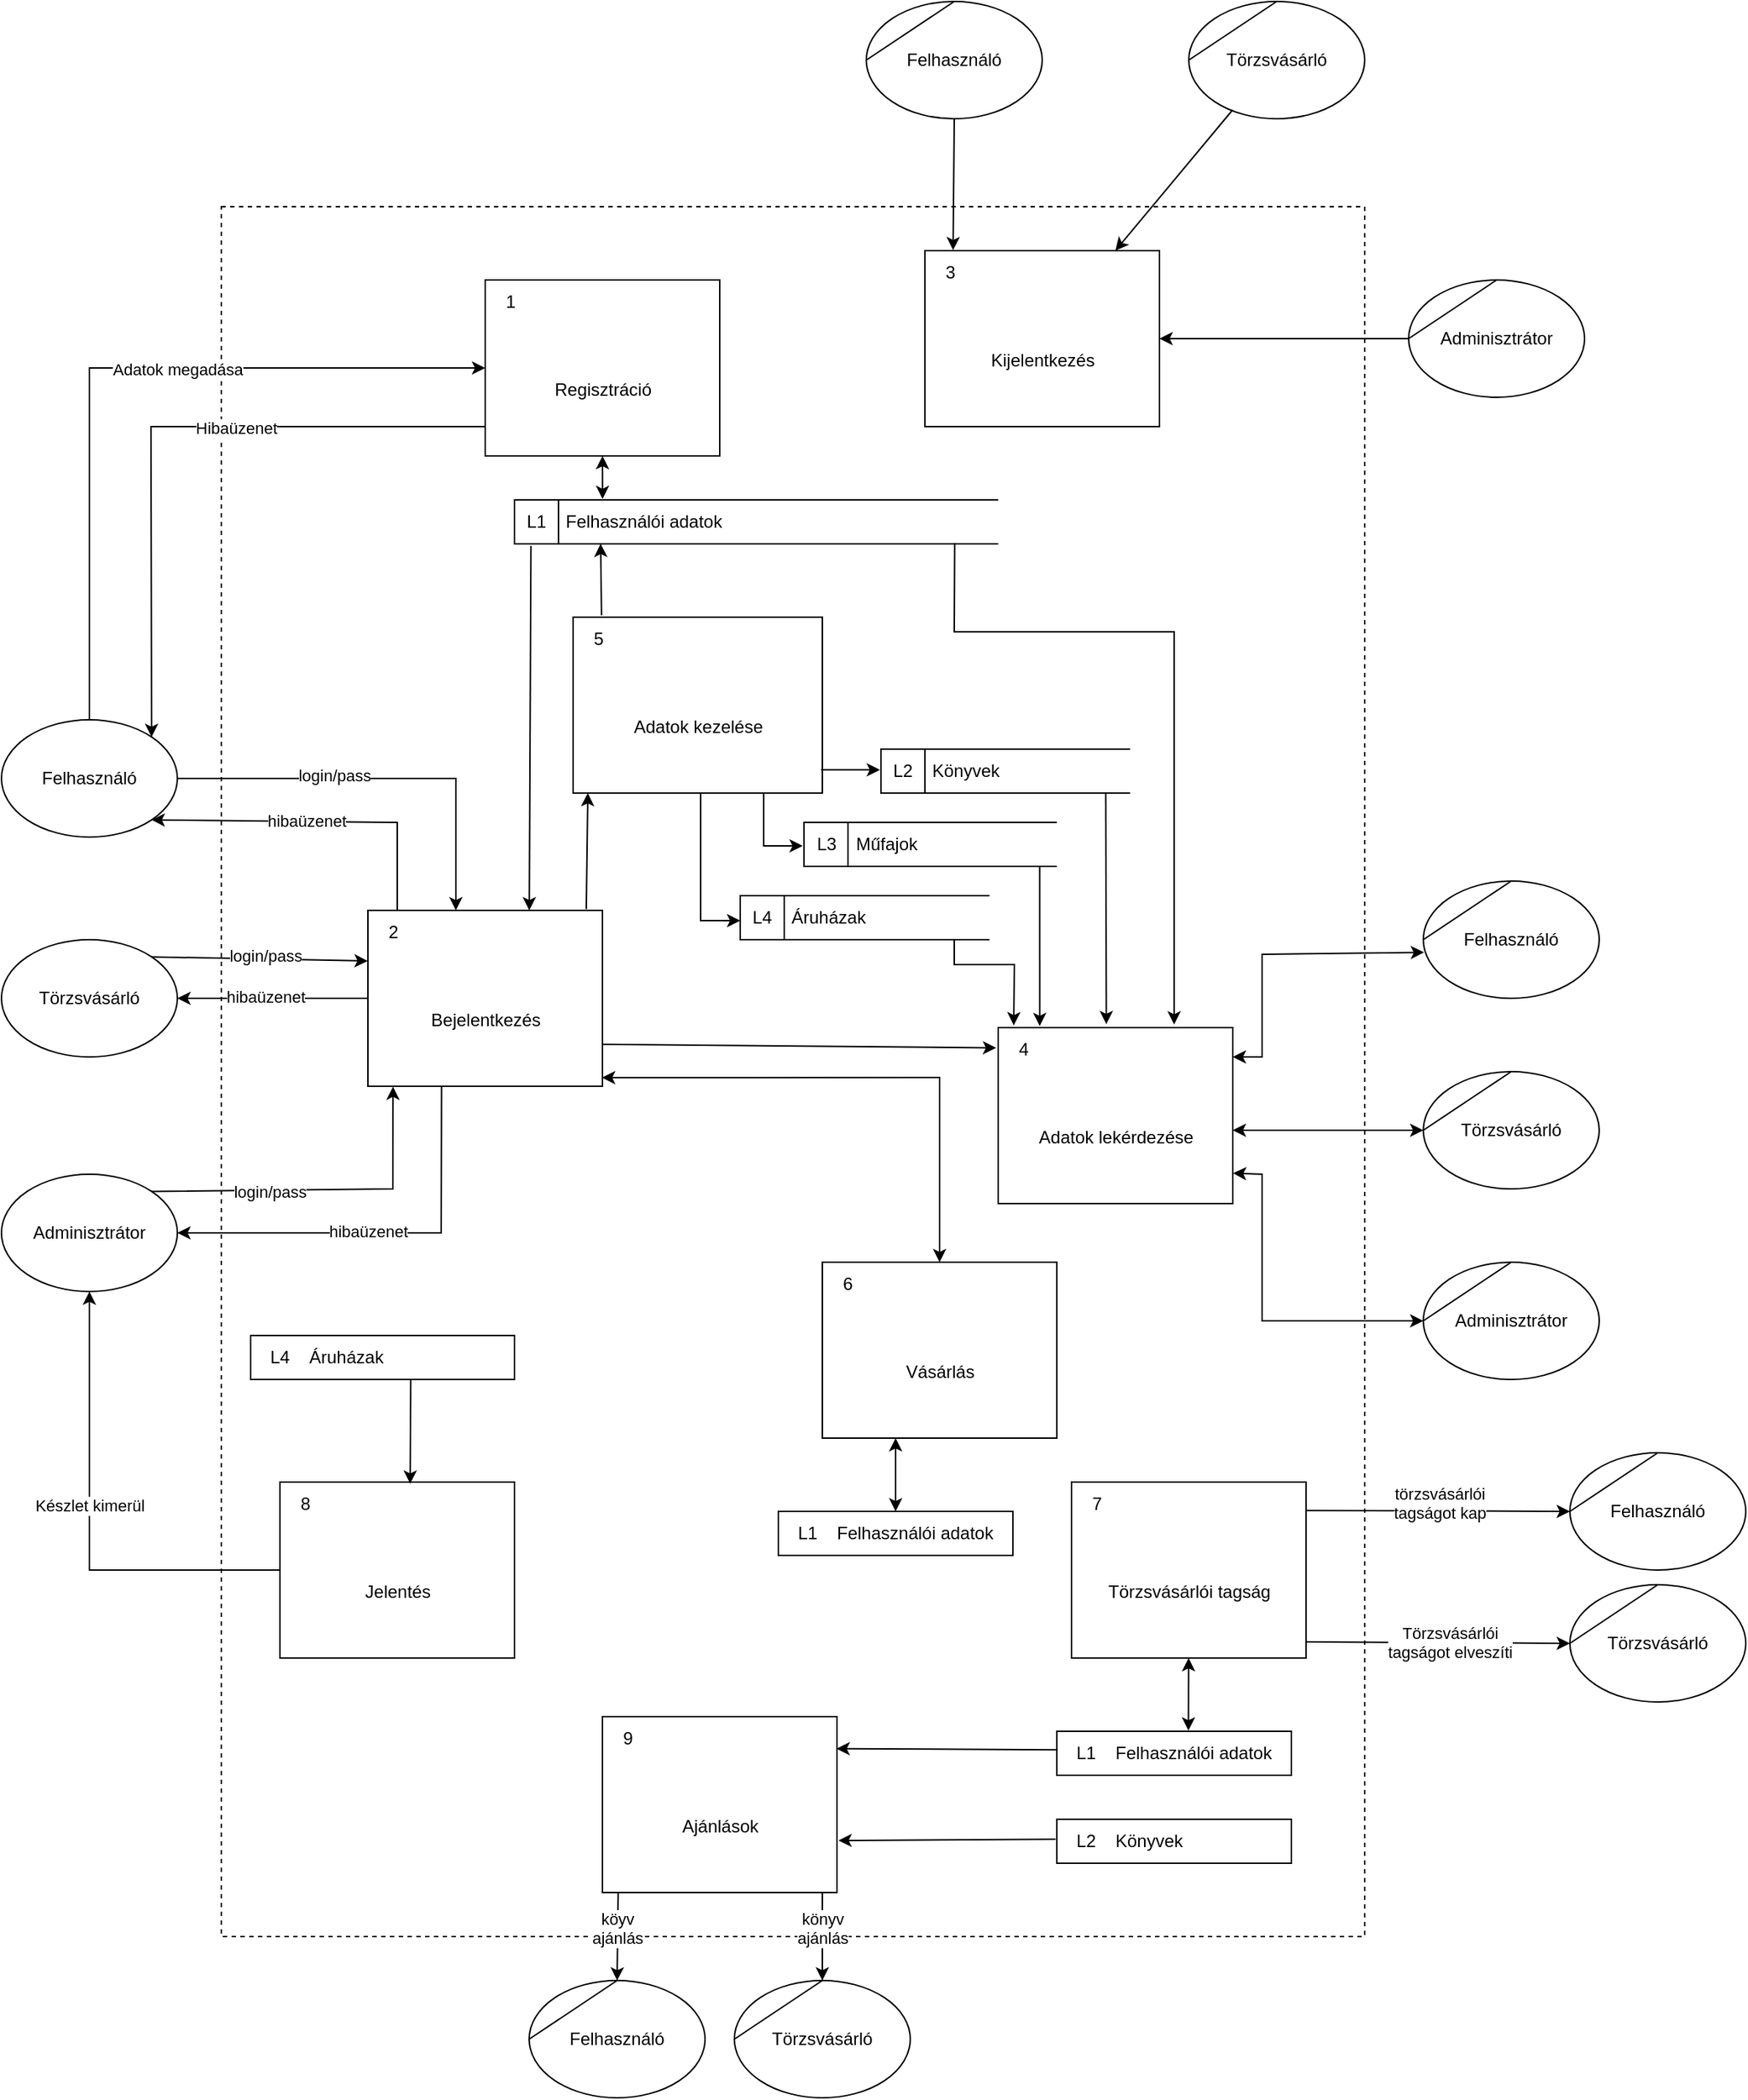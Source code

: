 <mxfile version="20.8.20"><diagram name="Page-1" id="qzres48-_Z7wVuy-O6s9"><mxGraphModel dx="3352" dy="3811" grid="1" gridSize="10" guides="1" tooltips="1" connect="1" arrows="1" fold="1" page="1" pageScale="1" pageWidth="827" pageHeight="1169" math="0" shadow="0"><root><mxCell id="0"/><mxCell id="1" parent="0"/><mxCell id="jwvTuSAXFb7YOxCQENRj-144" value="" style="rounded=0;whiteSpace=wrap;html=1;dashed=1;fillColor=none;container=1;collapsible=0;recursiveResize=0;" vertex="1" parent="1"><mxGeometry x="60" y="-1310" width="780" height="1180" as="geometry"/></mxCell><mxCell id="jwvTuSAXFb7YOxCQENRj-34" value="Vásárlás" style="html=1;dashed=0;whitespace=wrap;shape=mxgraph.dfd.process;align=center;container=1;collapsible=0;spacingTop=30;" vertex="1" parent="jwvTuSAXFb7YOxCQENRj-144"><mxGeometry x="410" y="720" width="160" height="120" as="geometry"/></mxCell><mxCell id="jwvTuSAXFb7YOxCQENRj-35" value="6" style="text;html=1;strokeColor=none;fillColor=none;align=center;verticalAlign=middle;whiteSpace=wrap;rounded=0;movable=0;resizable=0;rotatable=0;cloneable=0;deletable=0;connectable=0;allowArrows=0;pointerEvents=1;" vertex="1" parent="jwvTuSAXFb7YOxCQENRj-34"><mxGeometry width="35" height="30" as="geometry"/></mxCell><mxCell id="jwvTuSAXFb7YOxCQENRj-36" value="" style="text;html=1;strokeColor=none;fillColor=none;align=left;verticalAlign=middle;whiteSpace=wrap;rounded=0;movable=0;resizable=0;connectable=0;allowArrows=0;rotatable=0;cloneable=0;deletable=0;spacingLeft=6;autosize=1;resizeWidth=0;" vertex="1" parent="jwvTuSAXFb7YOxCQENRj-34"><mxGeometry x="35" y="-5" width="50" height="40" as="geometry"/></mxCell><mxCell id="jwvTuSAXFb7YOxCQENRj-86" value="Felhasználói adatok" style="html=1;dashed=0;whitespace=wrap;shape=mxgraph.dfd.dataStoreID;align=left;spacingLeft=33;container=1;collapsible=0;autosize=0;" vertex="1" parent="jwvTuSAXFb7YOxCQENRj-144"><mxGeometry x="200" y="200" width="330" height="30" as="geometry"/></mxCell><mxCell id="jwvTuSAXFb7YOxCQENRj-87" value="L1" style="text;html=1;strokeColor=none;fillColor=none;align=center;verticalAlign=middle;whiteSpace=wrap;rounded=0;movable=0;resizable=0;rotatable=0;cloneable=0;deletable=0;allowArrows=0;connectable=0;" vertex="1" parent="jwvTuSAXFb7YOxCQENRj-86"><mxGeometry width="30" height="30" as="geometry"/></mxCell><mxCell id="jwvTuSAXFb7YOxCQENRj-153" value="Műfajok" style="html=1;dashed=0;whitespace=wrap;shape=mxgraph.dfd.dataStoreID;align=left;spacingLeft=33;container=1;collapsible=0;autosize=0;" vertex="1" parent="jwvTuSAXFb7YOxCQENRj-144"><mxGeometry x="397.5" y="420" width="172.5" height="30" as="geometry"/></mxCell><mxCell id="jwvTuSAXFb7YOxCQENRj-154" value="L3" style="text;html=1;strokeColor=none;fillColor=none;align=center;verticalAlign=middle;whiteSpace=wrap;rounded=0;movable=0;resizable=0;rotatable=0;cloneable=0;deletable=0;allowArrows=0;connectable=0;" vertex="1" parent="jwvTuSAXFb7YOxCQENRj-153"><mxGeometry width="30" height="30" as="geometry"/></mxCell><mxCell id="jwvTuSAXFb7YOxCQENRj-155" value="Könyvek" style="html=1;dashed=0;whitespace=wrap;shape=mxgraph.dfd.dataStoreID;align=left;spacingLeft=33;container=1;collapsible=0;autosize=0;" vertex="1" parent="jwvTuSAXFb7YOxCQENRj-144"><mxGeometry x="450" y="370" width="170" height="30" as="geometry"/></mxCell><mxCell id="jwvTuSAXFb7YOxCQENRj-156" value="L2" style="text;html=1;strokeColor=none;fillColor=none;align=center;verticalAlign=middle;whiteSpace=wrap;rounded=0;movable=0;resizable=0;rotatable=0;cloneable=0;deletable=0;allowArrows=0;connectable=0;" vertex="1" parent="jwvTuSAXFb7YOxCQENRj-155"><mxGeometry width="30" height="30" as="geometry"/></mxCell><mxCell id="jwvTuSAXFb7YOxCQENRj-157" value="Áruházak" style="html=1;dashed=0;whitespace=wrap;shape=mxgraph.dfd.dataStoreID;align=left;spacingLeft=33;container=1;collapsible=0;autosize=0;" vertex="1" parent="jwvTuSAXFb7YOxCQENRj-144"><mxGeometry x="354" y="470" width="170" height="30" as="geometry"/></mxCell><mxCell id="jwvTuSAXFb7YOxCQENRj-158" value="L4" style="text;html=1;strokeColor=none;fillColor=none;align=center;verticalAlign=middle;whiteSpace=wrap;rounded=0;movable=0;resizable=0;rotatable=0;cloneable=0;deletable=0;allowArrows=0;connectable=0;" vertex="1" parent="jwvTuSAXFb7YOxCQENRj-157"><mxGeometry width="30" height="30" as="geometry"/></mxCell><mxCell id="jwvTuSAXFb7YOxCQENRj-95" value="Adatok lekérdezése" style="html=1;dashed=0;whitespace=wrap;shape=mxgraph.dfd.process;align=center;container=1;collapsible=0;spacingTop=30;" vertex="1" parent="jwvTuSAXFb7YOxCQENRj-144"><mxGeometry x="530" y="560" width="160" height="120" as="geometry"/></mxCell><mxCell id="jwvTuSAXFb7YOxCQENRj-96" value="4" style="text;html=1;strokeColor=none;fillColor=none;align=center;verticalAlign=middle;whiteSpace=wrap;rounded=0;movable=0;resizable=0;rotatable=0;cloneable=0;deletable=0;connectable=0;allowArrows=0;pointerEvents=1;" vertex="1" parent="jwvTuSAXFb7YOxCQENRj-95"><mxGeometry width="35" height="30" as="geometry"/></mxCell><mxCell id="jwvTuSAXFb7YOxCQENRj-97" value="" style="text;html=1;strokeColor=none;fillColor=none;align=left;verticalAlign=middle;whiteSpace=wrap;rounded=0;movable=0;resizable=0;connectable=0;allowArrows=0;rotatable=0;cloneable=0;deletable=0;spacingLeft=6;autosize=1;resizeWidth=0;" vertex="1" parent="jwvTuSAXFb7YOxCQENRj-95"><mxGeometry x="35" y="-5" width="50" height="40" as="geometry"/></mxCell><mxCell id="jwvTuSAXFb7YOxCQENRj-130" value="" style="endArrow=classic;html=1;rounded=0;verticalAlign=bottom;entryX=0.75;entryY=-0.018;entryDx=0;entryDy=0;entryPerimeter=0;startArrow=none;startFill=0;endFill=1;exitX=0.91;exitY=0.979;exitDx=0;exitDy=0;exitPerimeter=0;" edge="1" parent="jwvTuSAXFb7YOxCQENRj-144" source="jwvTuSAXFb7YOxCQENRj-86" target="jwvTuSAXFb7YOxCQENRj-95"><mxGeometry width="50" height="50" relative="1" as="geometry"><mxPoint x="350" y="410" as="sourcePoint"/><mxPoint x="470" y="410" as="targetPoint"/><Array as="points"><mxPoint x="500" y="290"/><mxPoint x="650" y="290"/></Array></mxGeometry></mxCell><mxCell id="jwvTuSAXFb7YOxCQENRj-92" value="Adatok kezelése" style="html=1;dashed=0;whitespace=wrap;shape=mxgraph.dfd.process;align=center;container=1;collapsible=0;spacingTop=30;" vertex="1" parent="jwvTuSAXFb7YOxCQENRj-144"><mxGeometry x="240" y="280" width="170" height="120" as="geometry"/></mxCell><mxCell id="jwvTuSAXFb7YOxCQENRj-93" value="5" style="text;html=1;strokeColor=none;fillColor=none;align=center;verticalAlign=middle;whiteSpace=wrap;rounded=0;movable=0;resizable=0;rotatable=0;cloneable=0;deletable=0;connectable=0;allowArrows=0;pointerEvents=1;" vertex="1" parent="jwvTuSAXFb7YOxCQENRj-92"><mxGeometry width="35" height="30" as="geometry"/></mxCell><mxCell id="jwvTuSAXFb7YOxCQENRj-94" value="" style="text;html=1;strokeColor=none;fillColor=none;align=left;verticalAlign=middle;whiteSpace=wrap;rounded=0;movable=0;resizable=0;connectable=0;allowArrows=0;rotatable=0;cloneable=0;deletable=0;spacingLeft=6;autosize=1;resizeWidth=0;" vertex="1" parent="jwvTuSAXFb7YOxCQENRj-92"><mxGeometry x="35" y="-5" width="50" height="40" as="geometry"/></mxCell><mxCell id="jwvTuSAXFb7YOxCQENRj-161" value="" style="endArrow=classic;html=1;rounded=0;verticalAlign=bottom;entryX=0.178;entryY=0.997;entryDx=0;entryDy=0;entryPerimeter=0;exitX=0.114;exitY=-0.01;exitDx=0;exitDy=0;exitPerimeter=0;" edge="1" parent="jwvTuSAXFb7YOxCQENRj-144" source="jwvTuSAXFb7YOxCQENRj-92" target="jwvTuSAXFb7YOxCQENRj-86"><mxGeometry width="50" height="50" relative="1" as="geometry"><mxPoint x="240" y="290" as="sourcePoint"/><mxPoint x="360" y="290" as="targetPoint"/></mxGeometry></mxCell><mxCell id="jwvTuSAXFb7YOxCQENRj-162" value="Áruházak" style="html=1;dashed=0;whitespace=wrap;shape=mxgraph.dfd.dataStoreID2;align=left;spacingLeft=38;container=1;collapsible=0;" vertex="1" parent="jwvTuSAXFb7YOxCQENRj-144"><mxGeometry x="20" y="770" width="180" height="30" as="geometry"/></mxCell><mxCell id="jwvTuSAXFb7YOxCQENRj-163" value="L4" style="text;html=1;strokeColor=none;fillColor=none;align=center;verticalAlign=middle;whiteSpace=wrap;rounded=0;connectable=0;allowArrows=0;movable=0;resizable=0;rotatable=0;cloneable=0;deletable=0;" vertex="1" parent="jwvTuSAXFb7YOxCQENRj-162"><mxGeometry x="5" width="30" height="30" as="geometry"/></mxCell><mxCell id="jwvTuSAXFb7YOxCQENRj-167" value="" style="endArrow=classic;html=1;rounded=0;verticalAlign=bottom;exitX=0.839;exitY=1.007;exitDx=0;exitDy=0;exitPerimeter=0;entryX=0.066;entryY=-0.013;entryDx=0;entryDy=0;entryPerimeter=0;" edge="1" parent="jwvTuSAXFb7YOxCQENRj-144" target="jwvTuSAXFb7YOxCQENRj-95"><mxGeometry width="50" height="50" relative="1" as="geometry"><mxPoint x="500" y="500" as="sourcePoint"/><mxPoint x="570" y="517" as="targetPoint"/><Array as="points"><mxPoint x="500" y="517"/><mxPoint x="541" y="517"/></Array></mxGeometry></mxCell><mxCell id="jwvTuSAXFb7YOxCQENRj-168" value="" style="endArrow=classic;html=1;rounded=0;verticalAlign=bottom;exitX=0.932;exitY=0.996;exitDx=0;exitDy=0;exitPerimeter=0;entryX=0.177;entryY=-0.009;entryDx=0;entryDy=0;entryPerimeter=0;" edge="1" parent="jwvTuSAXFb7YOxCQENRj-144" source="jwvTuSAXFb7YOxCQENRj-153" target="jwvTuSAXFb7YOxCQENRj-95"><mxGeometry width="50" height="50" relative="1" as="geometry"><mxPoint x="400" y="490" as="sourcePoint"/><mxPoint x="520" y="490" as="targetPoint"/></mxGeometry></mxCell><mxCell id="jwvTuSAXFb7YOxCQENRj-169" value="" style="endArrow=classic;html=1;rounded=0;verticalAlign=bottom;exitX=0.902;exitY=0.991;exitDx=0;exitDy=0;exitPerimeter=0;entryX=0.461;entryY=-0.02;entryDx=0;entryDy=0;entryPerimeter=0;" edge="1" parent="jwvTuSAXFb7YOxCQENRj-144" source="jwvTuSAXFb7YOxCQENRj-155" target="jwvTuSAXFb7YOxCQENRj-95"><mxGeometry width="50" height="50" relative="1" as="geometry"><mxPoint x="400" y="490" as="sourcePoint"/><mxPoint x="520" y="490" as="targetPoint"/></mxGeometry></mxCell><mxCell id="jwvTuSAXFb7YOxCQENRj-170" value="" style="endArrow=none;html=1;rounded=0;verticalAlign=bottom;exitX=-0.004;exitY=0.472;exitDx=0;exitDy=0;exitPerimeter=0;entryX=0.995;entryY=0.868;entryDx=0;entryDy=0;entryPerimeter=0;startArrow=classic;startFill=1;endFill=0;" edge="1" parent="jwvTuSAXFb7YOxCQENRj-144" source="jwvTuSAXFb7YOxCQENRj-155" target="jwvTuSAXFb7YOxCQENRj-92"><mxGeometry width="50" height="50" relative="1" as="geometry"><mxPoint x="400" y="430" as="sourcePoint"/><mxPoint x="520" y="430" as="targetPoint"/></mxGeometry></mxCell><mxCell id="jwvTuSAXFb7YOxCQENRj-171" value="" style="endArrow=none;html=1;rounded=0;verticalAlign=bottom;exitX=-0.005;exitY=0.535;exitDx=0;exitDy=0;exitPerimeter=0;startArrow=classic;startFill=1;endFill=0;" edge="1" parent="jwvTuSAXFb7YOxCQENRj-144" source="jwvTuSAXFb7YOxCQENRj-153"><mxGeometry width="50" height="50" relative="1" as="geometry"><mxPoint x="400" y="430" as="sourcePoint"/><mxPoint x="370" y="400" as="targetPoint"/><Array as="points"><mxPoint x="370" y="436"/></Array></mxGeometry></mxCell><mxCell id="jwvTuSAXFb7YOxCQENRj-172" value="" style="endArrow=none;html=1;rounded=0;verticalAlign=bottom;exitX=-0.005;exitY=0.535;exitDx=0;exitDy=0;exitPerimeter=0;startArrow=classic;startFill=1;endFill=0;" edge="1" parent="jwvTuSAXFb7YOxCQENRj-144"><mxGeometry width="50" height="50" relative="1" as="geometry"><mxPoint x="354" y="487" as="sourcePoint"/><mxPoint x="327" y="400" as="targetPoint"/><Array as="points"><mxPoint x="327" y="487"/></Array></mxGeometry></mxCell><mxCell id="jwvTuSAXFb7YOxCQENRj-175" value="Ajánlások" style="html=1;dashed=0;whitespace=wrap;shape=mxgraph.dfd.process;align=center;container=1;collapsible=0;spacingTop=30;" vertex="1" parent="jwvTuSAXFb7YOxCQENRj-144"><mxGeometry x="260" y="1030" width="160" height="120" as="geometry"/></mxCell><mxCell id="jwvTuSAXFb7YOxCQENRj-176" value="9" style="text;html=1;strokeColor=none;fillColor=none;align=center;verticalAlign=middle;whiteSpace=wrap;rounded=0;movable=0;resizable=0;rotatable=0;cloneable=0;deletable=0;connectable=0;allowArrows=0;pointerEvents=1;" vertex="1" parent="jwvTuSAXFb7YOxCQENRj-175"><mxGeometry width="35" height="30" as="geometry"/></mxCell><mxCell id="jwvTuSAXFb7YOxCQENRj-177" value="" style="text;html=1;strokeColor=none;fillColor=none;align=left;verticalAlign=middle;whiteSpace=wrap;rounded=0;movable=0;resizable=0;connectable=0;allowArrows=0;rotatable=0;cloneable=0;deletable=0;spacingLeft=6;autosize=1;resizeWidth=0;" vertex="1" parent="jwvTuSAXFb7YOxCQENRj-175"><mxGeometry x="35" y="-5" width="50" height="40" as="geometry"/></mxCell><mxCell id="jwvTuSAXFb7YOxCQENRj-180" value="Könyvek" style="html=1;dashed=0;whitespace=wrap;shape=mxgraph.dfd.dataStoreID2;align=left;spacingLeft=38;container=1;collapsible=0;" vertex="1" parent="jwvTuSAXFb7YOxCQENRj-144"><mxGeometry x="570" y="1100" width="160" height="30" as="geometry"/></mxCell><mxCell id="jwvTuSAXFb7YOxCQENRj-181" value="L2" style="text;html=1;strokeColor=none;fillColor=none;align=center;verticalAlign=middle;whiteSpace=wrap;rounded=0;connectable=0;allowArrows=0;movable=0;resizable=0;rotatable=0;cloneable=0;deletable=0;" vertex="1" parent="jwvTuSAXFb7YOxCQENRj-180"><mxGeometry x="5" width="30" height="30" as="geometry"/></mxCell><mxCell id="jwvTuSAXFb7YOxCQENRj-182" value="Felhasználói adatok" style="html=1;dashed=0;whitespace=wrap;shape=mxgraph.dfd.dataStoreID2;align=left;spacingLeft=38;container=1;collapsible=0;" vertex="1" parent="jwvTuSAXFb7YOxCQENRj-144"><mxGeometry x="570" y="1040" width="160" height="30" as="geometry"/></mxCell><mxCell id="jwvTuSAXFb7YOxCQENRj-183" value="L1" style="text;html=1;strokeColor=none;fillColor=none;align=center;verticalAlign=middle;whiteSpace=wrap;rounded=0;connectable=0;allowArrows=0;movable=0;resizable=0;rotatable=0;cloneable=0;deletable=0;" vertex="1" parent="jwvTuSAXFb7YOxCQENRj-182"><mxGeometry x="5" width="30" height="30" as="geometry"/></mxCell><mxCell id="jwvTuSAXFb7YOxCQENRj-186" value="" style="endArrow=classic;html=1;rounded=0;verticalAlign=bottom;exitX=0.561;exitY=-0.017;exitDx=0;exitDy=0;exitPerimeter=0;endFill=1;startArrow=classic;startFill=1;" edge="1" parent="jwvTuSAXFb7YOxCQENRj-144" source="jwvTuSAXFb7YOxCQENRj-182" target="jwvTuSAXFb7YOxCQENRj-25"><mxGeometry width="50" height="50" relative="1" as="geometry"><mxPoint x="320" y="1040" as="sourcePoint"/><mxPoint x="440" y="1040" as="targetPoint"/></mxGeometry></mxCell><mxCell id="jwvTuSAXFb7YOxCQENRj-187" value="" style="endArrow=classic;html=1;rounded=0;verticalAlign=bottom;entryX=1.001;entryY=0.169;entryDx=0;entryDy=0;entryPerimeter=0;exitX=-0.005;exitY=0.453;exitDx=0;exitDy=0;exitPerimeter=0;" edge="1" parent="jwvTuSAXFb7YOxCQENRj-144" source="jwvTuSAXFb7YOxCQENRj-180"><mxGeometry width="50" height="50" relative="1" as="geometry"><mxPoint x="500" y="1115.5" as="sourcePoint"/><mxPoint x="421" y="1114.5" as="targetPoint"/></mxGeometry></mxCell><mxCell id="jwvTuSAXFb7YOxCQENRj-25" value="Törzsvásárlói tagság" style="html=1;dashed=0;whitespace=wrap;shape=mxgraph.dfd.process;align=center;container=1;collapsible=0;spacingTop=30;" vertex="1" parent="jwvTuSAXFb7YOxCQENRj-144"><mxGeometry x="580" y="870" width="160" height="120" as="geometry"/></mxCell><mxCell id="jwvTuSAXFb7YOxCQENRj-26" value="7" style="text;html=1;strokeColor=none;fillColor=none;align=center;verticalAlign=middle;whiteSpace=wrap;rounded=0;movable=0;resizable=0;rotatable=0;cloneable=0;deletable=0;connectable=0;allowArrows=0;pointerEvents=1;" vertex="1" parent="jwvTuSAXFb7YOxCQENRj-25"><mxGeometry width="35" height="30" as="geometry"/></mxCell><mxCell id="jwvTuSAXFb7YOxCQENRj-27" value="" style="text;html=1;strokeColor=none;fillColor=none;align=left;verticalAlign=middle;whiteSpace=wrap;rounded=0;movable=0;resizable=0;connectable=0;allowArrows=0;rotatable=0;cloneable=0;deletable=0;spacingLeft=6;autosize=1;resizeWidth=0;" vertex="1" parent="jwvTuSAXFb7YOxCQENRj-25"><mxGeometry x="35" y="-5" width="50" height="40" as="geometry"/></mxCell><mxCell id="jwvTuSAXFb7YOxCQENRj-199" value="Kijelentkezés" style="html=1;dashed=0;whitespace=wrap;shape=mxgraph.dfd.process2;align=center;container=1;collapsible=0;spacingTop=30;" vertex="1" parent="jwvTuSAXFb7YOxCQENRj-144"><mxGeometry x="480" y="30" width="160" height="120" as="geometry"/></mxCell><mxCell id="jwvTuSAXFb7YOxCQENRj-200" value="3" style="text;html=1;strokeColor=none;fillColor=none;align=center;verticalAlign=middle;whiteSpace=wrap;rounded=0;connectable=0;allowArrows=0;editable=1;movable=0;resizable=0;rotatable=0;deletable=0;locked=0;cloneable=0;" vertex="1" parent="jwvTuSAXFb7YOxCQENRj-199"><mxGeometry width="35" height="30" as="geometry"/></mxCell><mxCell id="jwvTuSAXFb7YOxCQENRj-201" value="" style="text;strokeColor=none;fillColor=none;align=left;verticalAlign=middle;whiteSpace=wrap;rounded=0;autosize=1;connectable=0;allowArrows=0;movable=0;resizable=0;rotatable=0;deletable=0;cloneable=0;spacingLeft=6;fontStyle=0;html=1;" vertex="1" parent="jwvTuSAXFb7YOxCQENRj-199"><mxGeometry x="35" y="-5" width="50" height="40" as="geometry"/></mxCell><mxCell id="jwvTuSAXFb7YOxCQENRj-202" value="" style="endArrow=classic;html=1;rounded=0;verticalAlign=bottom;entryX=0.998;entryY=0.182;entryDx=0;entryDy=0;entryPerimeter=0;exitX=-0.003;exitY=0.421;exitDx=0;exitDy=0;exitPerimeter=0;" edge="1" parent="jwvTuSAXFb7YOxCQENRj-144" source="jwvTuSAXFb7YOxCQENRj-182" target="jwvTuSAXFb7YOxCQENRj-175"><mxGeometry x="-0.075" y="-8" width="50" height="50" relative="1" as="geometry"><mxPoint x="380" y="1110" as="sourcePoint"/><mxPoint x="500" y="1110" as="targetPoint"/><mxPoint as="offset"/></mxGeometry></mxCell><mxCell id="jwvTuSAXFb7YOxCQENRj-209" value="Felhasználói adatok" style="html=1;dashed=0;whitespace=wrap;shape=mxgraph.dfd.dataStoreID2;align=left;spacingLeft=38;container=1;collapsible=0;" vertex="1" parent="jwvTuSAXFb7YOxCQENRj-144"><mxGeometry x="380" y="890" width="160" height="30" as="geometry"/></mxCell><mxCell id="jwvTuSAXFb7YOxCQENRj-210" value="L1" style="text;html=1;strokeColor=none;fillColor=none;align=center;verticalAlign=middle;whiteSpace=wrap;rounded=0;connectable=0;allowArrows=0;movable=0;resizable=0;rotatable=0;cloneable=0;deletable=0;" vertex="1" parent="jwvTuSAXFb7YOxCQENRj-209"><mxGeometry x="5" width="30" height="30" as="geometry"/></mxCell><mxCell id="tMsL_SQixTCXyPV6GdVi-1" value="Regisztráció" style="html=1;dashed=0;whitespace=wrap;shape=mxgraph.dfd.process;align=center;container=1;collapsible=0;spacingTop=30;" parent="1" vertex="1"><mxGeometry x="240" y="-1260" width="160" height="120" as="geometry"/></mxCell><mxCell id="tMsL_SQixTCXyPV6GdVi-2" value="1" style="text;html=1;strokeColor=none;fillColor=none;align=center;verticalAlign=middle;whiteSpace=wrap;rounded=0;movable=0;resizable=0;rotatable=0;cloneable=0;deletable=0;connectable=0;allowArrows=0;pointerEvents=1;" parent="tMsL_SQixTCXyPV6GdVi-1" vertex="1"><mxGeometry width="35" height="30" as="geometry"/></mxCell><mxCell id="tMsL_SQixTCXyPV6GdVi-3" value="" style="text;html=1;strokeColor=none;fillColor=none;align=left;verticalAlign=middle;whiteSpace=wrap;rounded=0;movable=0;resizable=0;connectable=0;allowArrows=0;rotatable=0;cloneable=0;deletable=0;spacingLeft=6;autosize=1;resizeWidth=0;" parent="tMsL_SQixTCXyPV6GdVi-1" vertex="1"><mxGeometry x="35" y="-5" width="50" height="40" as="geometry"/></mxCell><mxCell id="tMsL_SQixTCXyPV6GdVi-4" value="Bejelentkezés" style="html=1;dashed=0;whitespace=wrap;shape=mxgraph.dfd.process;align=center;container=1;collapsible=0;spacingTop=30;" parent="1" vertex="1"><mxGeometry x="160" y="-830" width="160" height="120" as="geometry"/></mxCell><mxCell id="tMsL_SQixTCXyPV6GdVi-5" value="2" style="text;html=1;strokeColor=none;fillColor=none;align=center;verticalAlign=middle;whiteSpace=wrap;rounded=0;movable=0;resizable=0;rotatable=0;cloneable=0;deletable=0;connectable=0;allowArrows=0;pointerEvents=1;" parent="tMsL_SQixTCXyPV6GdVi-4" vertex="1"><mxGeometry width="35" height="30" as="geometry"/></mxCell><mxCell id="tMsL_SQixTCXyPV6GdVi-6" value="" style="text;html=1;strokeColor=none;fillColor=none;align=left;verticalAlign=middle;whiteSpace=wrap;rounded=0;movable=0;resizable=0;connectable=0;allowArrows=0;rotatable=0;cloneable=0;deletable=0;spacingLeft=6;autosize=1;resizeWidth=0;" parent="tMsL_SQixTCXyPV6GdVi-4" vertex="1"><mxGeometry x="35" y="-5" width="50" height="40" as="geometry"/></mxCell><mxCell id="jwvTuSAXFb7YOxCQENRj-68" value="Jelentés" style="html=1;dashed=0;whitespace=wrap;shape=mxgraph.dfd.process;align=center;container=1;collapsible=0;spacingTop=30;" vertex="1" parent="1"><mxGeometry x="100" y="-440" width="160" height="120" as="geometry"/></mxCell><mxCell id="jwvTuSAXFb7YOxCQENRj-69" value="8" style="text;html=1;strokeColor=none;fillColor=none;align=center;verticalAlign=middle;whiteSpace=wrap;rounded=0;movable=0;resizable=0;rotatable=0;cloneable=0;deletable=0;connectable=0;allowArrows=0;pointerEvents=1;" vertex="1" parent="jwvTuSAXFb7YOxCQENRj-68"><mxGeometry width="35" height="30" as="geometry"/></mxCell><mxCell id="jwvTuSAXFb7YOxCQENRj-70" value="" style="text;html=1;strokeColor=none;fillColor=none;align=left;verticalAlign=middle;whiteSpace=wrap;rounded=0;movable=0;resizable=0;connectable=0;allowArrows=0;rotatable=0;cloneable=0;deletable=0;spacingLeft=6;autosize=1;resizeWidth=0;" vertex="1" parent="jwvTuSAXFb7YOxCQENRj-68"><mxGeometry x="35" y="-5" width="50" height="40" as="geometry"/></mxCell><mxCell id="jwvTuSAXFb7YOxCQENRj-71" value="Felhasználó" style="ellipse;whiteSpace=wrap;html=1;" vertex="1" parent="1"><mxGeometry x="-90" y="-960" width="120" height="80" as="geometry"/></mxCell><mxCell id="jwvTuSAXFb7YOxCQENRj-72" value="Adminisztrátor" style="ellipse;whiteSpace=wrap;html=1;" vertex="1" parent="1"><mxGeometry x="-90" y="-650" width="120" height="80" as="geometry"/></mxCell><mxCell id="jwvTuSAXFb7YOxCQENRj-73" value="Törzsvásárló" style="ellipse;whiteSpace=wrap;html=1;" vertex="1" parent="1"><mxGeometry x="-90" y="-810" width="120" height="80" as="geometry"/></mxCell><mxCell id="jwvTuSAXFb7YOxCQENRj-82" value="Adatok megadása" style="endArrow=classic;html=1;rounded=0;verticalAlign=bottom;exitX=0.5;exitY=0;exitDx=0;exitDy=0;" edge="1" parent="1" source="jwvTuSAXFb7YOxCQENRj-71" target="tMsL_SQixTCXyPV6GdVi-1"><mxGeometry x="0.176" y="-10" width="50" height="50" relative="1" as="geometry"><mxPoint x="30" y="-1200" as="sourcePoint"/><mxPoint x="640" y="-980" as="targetPoint"/><Array as="points"><mxPoint x="-30" y="-1200"/></Array><mxPoint as="offset"/></mxGeometry></mxCell><mxCell id="jwvTuSAXFb7YOxCQENRj-83" value="Hibaüzenet" style="endArrow=classic;html=1;rounded=0;verticalAlign=bottom;entryX=1;entryY=0;entryDx=0;entryDy=0;" edge="1" parent="1" target="jwvTuSAXFb7YOxCQENRj-71"><mxGeometry x="-0.226" y="10" width="50" height="50" relative="1" as="geometry"><mxPoint x="240" y="-1160" as="sourcePoint"/><mxPoint x="36" y="-1168.72" as="targetPoint"/><Array as="points"><mxPoint x="12" y="-1160"/></Array><mxPoint as="offset"/></mxGeometry></mxCell><mxCell id="jwvTuSAXFb7YOxCQENRj-99" value="" style="endArrow=classic;startArrow=classic;html=1;rounded=0;verticalAlign=bottom;entryX=0.182;entryY=-0.02;entryDx=0;entryDy=0;entryPerimeter=0;" edge="1" parent="1" source="tMsL_SQixTCXyPV6GdVi-1" target="jwvTuSAXFb7YOxCQENRj-86"><mxGeometry x="-0.333" y="20" width="50" height="50" relative="1" as="geometry"><mxPoint x="400" y="-1190" as="sourcePoint"/><mxPoint x="520" y="-1150" as="targetPoint"/><mxPoint as="offset"/></mxGeometry></mxCell><mxCell id="jwvTuSAXFb7YOxCQENRj-101" value="login/pass" style="endArrow=classic;html=1;rounded=0;verticalAlign=bottom;entryX=-0.001;entryY=0.288;entryDx=0;entryDy=0;entryPerimeter=0;exitX=1;exitY=0;exitDx=0;exitDy=0;" edge="1" parent="1" source="jwvTuSAXFb7YOxCQENRj-73" target="tMsL_SQixTCXyPV6GdVi-4"><mxGeometry x="0.054" y="-7" width="50" height="50" relative="1" as="geometry"><mxPoint x="310" y="-730" as="sourcePoint"/><mxPoint x="430" y="-730" as="targetPoint"/><mxPoint as="offset"/></mxGeometry></mxCell><mxCell id="jwvTuSAXFb7YOxCQENRj-102" value="" style="endArrow=classic;html=1;rounded=0;entryX=1;entryY=0.5;entryDx=0;entryDy=0;" edge="1" parent="1" source="tMsL_SQixTCXyPV6GdVi-4" target="jwvTuSAXFb7YOxCQENRj-73"><mxGeometry width="50" height="50" relative="1" as="geometry"><mxPoint x="80" y="-710" as="sourcePoint"/><mxPoint x="130" y="-760" as="targetPoint"/></mxGeometry></mxCell><mxCell id="jwvTuSAXFb7YOxCQENRj-103" value="hibaüzenet" style="edgeLabel;html=1;align=center;verticalAlign=middle;resizable=0;points=[];" vertex="1" connectable="0" parent="jwvTuSAXFb7YOxCQENRj-102"><mxGeometry x="0.077" y="-1" relative="1" as="geometry"><mxPoint as="offset"/></mxGeometry></mxCell><mxCell id="jwvTuSAXFb7YOxCQENRj-104" value="" style="endArrow=classic;html=1;rounded=0;entryX=1;entryY=0.5;entryDx=0;entryDy=0;exitX=0.314;exitY=1.002;exitDx=0;exitDy=0;exitPerimeter=0;" edge="1" parent="1" source="tMsL_SQixTCXyPV6GdVi-4" target="jwvTuSAXFb7YOxCQENRj-72"><mxGeometry width="50" height="50" relative="1" as="geometry"><mxPoint x="170" y="-760" as="sourcePoint"/><mxPoint x="40" y="-760" as="targetPoint"/><Array as="points"><mxPoint x="210" y="-610"/></Array></mxGeometry></mxCell><mxCell id="jwvTuSAXFb7YOxCQENRj-105" value="hibaüzenet" style="edgeLabel;html=1;align=center;verticalAlign=middle;resizable=0;points=[];" vertex="1" connectable="0" parent="jwvTuSAXFb7YOxCQENRj-104"><mxGeometry x="0.077" y="-1" relative="1" as="geometry"><mxPoint as="offset"/></mxGeometry></mxCell><mxCell id="jwvTuSAXFb7YOxCQENRj-107" value="" style="endArrow=classic;html=1;rounded=0;exitX=1;exitY=0;exitDx=0;exitDy=0;entryX=0.107;entryY=1.002;entryDx=0;entryDy=0;entryPerimeter=0;" edge="1" parent="1" source="jwvTuSAXFb7YOxCQENRj-72" target="tMsL_SQixTCXyPV6GdVi-4"><mxGeometry width="50" height="50" relative="1" as="geometry"><mxPoint x="-20" y="-640" as="sourcePoint"/><mxPoint x="30" y="-690" as="targetPoint"/><Array as="points"><mxPoint x="177" y="-640"/></Array></mxGeometry></mxCell><mxCell id="jwvTuSAXFb7YOxCQENRj-108" value="login/pass" style="edgeLabel;html=1;align=center;verticalAlign=middle;resizable=0;points=[];" vertex="1" connectable="0" parent="jwvTuSAXFb7YOxCQENRj-107"><mxGeometry x="-0.315" y="-1" relative="1" as="geometry"><mxPoint as="offset"/></mxGeometry></mxCell><mxCell id="jwvTuSAXFb7YOxCQENRj-110" value="" style="endArrow=classic;html=1;rounded=0;entryX=1;entryY=1;entryDx=0;entryDy=0;" edge="1" parent="1" target="jwvTuSAXFb7YOxCQENRj-71"><mxGeometry width="50" height="50" relative="1" as="geometry"><mxPoint x="180" y="-830" as="sourcePoint"/><mxPoint x="40" y="-760" as="targetPoint"/><Array as="points"><mxPoint x="180" y="-890"/></Array></mxGeometry></mxCell><mxCell id="jwvTuSAXFb7YOxCQENRj-111" value="hibaüzenet" style="edgeLabel;html=1;align=center;verticalAlign=middle;resizable=0;points=[];" vertex="1" connectable="0" parent="jwvTuSAXFb7YOxCQENRj-110"><mxGeometry x="0.077" y="-1" relative="1" as="geometry"><mxPoint as="offset"/></mxGeometry></mxCell><mxCell id="jwvTuSAXFb7YOxCQENRj-112" value="" style="endArrow=classic;html=1;rounded=0;exitX=1;exitY=0.5;exitDx=0;exitDy=0;" edge="1" parent="1" source="jwvTuSAXFb7YOxCQENRj-71"><mxGeometry width="50" height="50" relative="1" as="geometry"><mxPoint x="10" y="-830" as="sourcePoint"/><mxPoint x="220" y="-830" as="targetPoint"/><Array as="points"><mxPoint x="220" y="-920"/></Array></mxGeometry></mxCell><mxCell id="jwvTuSAXFb7YOxCQENRj-113" value="login/pass" style="edgeLabel;html=1;align=center;verticalAlign=middle;resizable=0;points=[];" vertex="1" connectable="0" parent="jwvTuSAXFb7YOxCQENRj-112"><mxGeometry x="-0.238" y="2" relative="1" as="geometry"><mxPoint as="offset"/></mxGeometry></mxCell><mxCell id="jwvTuSAXFb7YOxCQENRj-115" value="" style="endArrow=none;html=1;rounded=0;exitX=0.688;exitY=0;exitDx=0;exitDy=0;exitPerimeter=0;entryX=0.034;entryY=1.045;entryDx=0;entryDy=0;entryPerimeter=0;endFill=0;startArrow=classic;startFill=1;" edge="1" parent="1" source="tMsL_SQixTCXyPV6GdVi-4" target="jwvTuSAXFb7YOxCQENRj-86"><mxGeometry width="50" height="50" relative="1" as="geometry"><mxPoint x="170" y="-930" as="sourcePoint"/><mxPoint x="220" y="-980" as="targetPoint"/></mxGeometry></mxCell><mxCell id="jwvTuSAXFb7YOxCQENRj-116" value="" style="endArrow=classic;html=1;rounded=0;exitX=0.931;exitY=-0.007;exitDx=0;exitDy=0;exitPerimeter=0;entryX=0.059;entryY=1;entryDx=0;entryDy=0;entryPerimeter=0;" edge="1" parent="1" source="tMsL_SQixTCXyPV6GdVi-4" target="jwvTuSAXFb7YOxCQENRj-92"><mxGeometry width="50" height="50" relative="1" as="geometry"><mxPoint x="320" y="-800" as="sourcePoint"/><mxPoint x="380" y="-820" as="targetPoint"/><Array as="points"/></mxGeometry></mxCell><mxCell id="jwvTuSAXFb7YOxCQENRj-119" value="" style="endArrow=classic;html=1;rounded=0;verticalAlign=bottom;exitX=0.998;exitY=0.761;exitDx=0;exitDy=0;exitPerimeter=0;entryX=-0.009;entryY=0.115;entryDx=0;entryDy=0;entryPerimeter=0;" edge="1" parent="1" source="tMsL_SQixTCXyPV6GdVi-4" target="jwvTuSAXFb7YOxCQENRj-95"><mxGeometry width="50" height="50" relative="1" as="geometry"><mxPoint x="270" y="-680" as="sourcePoint"/><mxPoint x="440" y="-730" as="targetPoint"/></mxGeometry></mxCell><mxCell id="jwvTuSAXFb7YOxCQENRj-124" value="Felhasználó" style="shape=stencil(tZRtjoMgEIZPw98GJR6gYXfvQe10nZQCAbYft99RNKlW7GajiTGZeeXhnZGBCRka5YCVvGHig5VlwTm9Kb5NYhUc1DElr8qjOmhISojenuGGx9gz0DTgMbaq+GR8T9+0j5C1NYYgaE0YKU86wRQaWsvvCdZv/xhFjvgXiOB7kynLyq+/Y3fVNuBiI79j7OB+db/rgceOi61+3Grg4v9YISmTO9xCHlR9/vb2xxxnzYDW6AK8OfLTeZzO66ynzM5CnqyHBUsn1DqN9UITnWoH/kUY5Iu9PtVUzRY1jx4IGk22K9UioSs+44+uvFxl3bKX1nTZdE12iV8=);whiteSpace=wrap;html=1;" vertex="1" parent="1"><mxGeometry x="880" y="-850" width="120" height="80" as="geometry"/></mxCell><mxCell id="jwvTuSAXFb7YOxCQENRj-125" value="Törzsvásárló" style="shape=stencil(tZRtjoMgEIZPw98GJR6gYXfvQe10nZQCAbYft99RNKlW7GajiTGZeeXhnZGBCRka5YCVvGHig5VlwTm9Kb5NYhUc1DElr8qjOmhISojenuGGx9gz0DTgMbaq+GR8T9+0j5C1NYYgaE0YKU86wRQaWsvvCdZv/xhFjvgXiOB7kynLyq+/Y3fVNuBiI79j7OB+db/rgceOi61+3Grg4v9YISmTO9xCHlR9/vb2xxxnzYDW6AK8OfLTeZzO66ynzM5CnqyHBUsn1DqN9UITnWoH/kUY5Iu9PtVUzRY1jx4IGk22K9UioSs+44+uvFxl3bKX1nTZdE12iV8=);whiteSpace=wrap;html=1;" vertex="1" parent="1"><mxGeometry x="880" y="-720" width="120" height="80" as="geometry"/></mxCell><mxCell id="jwvTuSAXFb7YOxCQENRj-126" value="Adminisztrátor" style="shape=stencil(tZRtjoMgEIZPw98GJR6gYXfvQe10nZQCAbYft99RNKlW7GajiTGZeeXhnZGBCRka5YCVvGHig5VlwTm9Kb5NYhUc1DElr8qjOmhISojenuGGx9gz0DTgMbaq+GR8T9+0j5C1NYYgaE0YKU86wRQaWsvvCdZv/xhFjvgXiOB7kynLyq+/Y3fVNuBiI79j7OB+db/rgceOi61+3Grg4v9YISmTO9xCHlR9/vb2xxxnzYDW6AK8OfLTeZzO66ynzM5CnqyHBUsn1DqN9UITnWoH/kUY5Iu9PtVUzRY1jx4IGk22K9UioSs+44+uvFxl3bKX1nTZdE12iV8=);whiteSpace=wrap;html=1;" vertex="1" parent="1"><mxGeometry x="880" y="-590" width="120" height="80" as="geometry"/></mxCell><mxCell id="jwvTuSAXFb7YOxCQENRj-127" value="" style="endArrow=classic;html=1;rounded=0;verticalAlign=bottom;exitX=0.004;exitY=0.608;exitDx=0;exitDy=0;exitPerimeter=0;startArrow=classic;startFill=1;" edge="1" parent="1" source="jwvTuSAXFb7YOxCQENRj-124"><mxGeometry width="50" height="50" relative="1" as="geometry"><mxPoint x="570" y="-670" as="sourcePoint"/><mxPoint x="750" y="-730" as="targetPoint"/><Array as="points"><mxPoint x="770" y="-800"/><mxPoint x="770" y="-730"/></Array></mxGeometry></mxCell><mxCell id="jwvTuSAXFb7YOxCQENRj-128" value="" style="endArrow=classic;html=1;rounded=0;verticalAlign=bottom;exitX=0;exitY=0.5;exitDx=0;exitDy=0;entryX=1.001;entryY=0.827;entryDx=0;entryDy=0;entryPerimeter=0;startArrow=classic;startFill=1;" edge="1" parent="1" source="jwvTuSAXFb7YOxCQENRj-126" target="jwvTuSAXFb7YOxCQENRj-95"><mxGeometry width="50" height="50" relative="1" as="geometry"><mxPoint x="570" y="-670" as="sourcePoint"/><mxPoint x="690" y="-670" as="targetPoint"/><Array as="points"><mxPoint x="770" y="-550"/><mxPoint x="770" y="-650"/></Array></mxGeometry></mxCell><mxCell id="jwvTuSAXFb7YOxCQENRj-129" value="" style="endArrow=classic;html=1;rounded=0;verticalAlign=bottom;exitX=0;exitY=0.5;exitDx=0;exitDy=0;startArrow=classic;startFill=1;" edge="1" parent="1" source="jwvTuSAXFb7YOxCQENRj-125"><mxGeometry width="50" height="50" relative="1" as="geometry"><mxPoint x="570" y="-670" as="sourcePoint"/><mxPoint x="750" y="-680" as="targetPoint"/></mxGeometry></mxCell><mxCell id="jwvTuSAXFb7YOxCQENRj-133" value="Készlet kimerül" style="endArrow=classic;html=1;rounded=0;verticalAlign=bottom;" edge="1" parent="1" source="jwvTuSAXFb7YOxCQENRj-68" target="jwvTuSAXFb7YOxCQENRj-72"><mxGeometry x="0.03" width="50" height="50" relative="1" as="geometry"><mxPoint x="160" y="-560" as="sourcePoint"/><mxPoint x="280" y="-560" as="targetPoint"/><Array as="points"><mxPoint x="-30" y="-380"/></Array><mxPoint as="offset"/></mxGeometry></mxCell><mxCell id="jwvTuSAXFb7YOxCQENRj-136" value="" style="endArrow=classic;html=1;rounded=0;verticalAlign=bottom;exitX=0.596;exitY=0.998;exitDx=0;exitDy=0;exitPerimeter=0;entryX=0.555;entryY=0.009;entryDx=0;entryDy=0;entryPerimeter=0;" edge="1" parent="1" target="jwvTuSAXFb7YOxCQENRj-68"><mxGeometry width="50" height="50" relative="1" as="geometry"><mxPoint x="189.2" y="-510.06" as="sourcePoint"/><mxPoint x="160" y="-510" as="targetPoint"/></mxGeometry></mxCell><mxCell id="jwvTuSAXFb7YOxCQENRj-137" value="Adminisztrátor" style="shape=stencil(tZRtjoMgEIZPw98GJR6gYXfvQe10nZQCAbYft99RNKlW7GajiTGZeeXhnZGBCRka5YCVvGHig5VlwTm9Kb5NYhUc1DElr8qjOmhISojenuGGx9gz0DTgMbaq+GR8T9+0j5C1NYYgaE0YKU86wRQaWsvvCdZv/xhFjvgXiOB7kynLyq+/Y3fVNuBiI79j7OB+db/rgceOi61+3Grg4v9YISmTO9xCHlR9/vb2xxxnzYDW6AK8OfLTeZzO66ynzM5CnqyHBUsn1DqN9UITnWoH/kUY5Iu9PtVUzRY1jx4IGk22K9UioSs+44+uvFxl3bKX1nTZdE12iV8=);whiteSpace=wrap;html=1;" vertex="1" parent="1"><mxGeometry x="870" y="-1260" width="120" height="80" as="geometry"/></mxCell><mxCell id="jwvTuSAXFb7YOxCQENRj-138" value="Törzsvásárló" style="shape=stencil(tZRtjoMgEIZPw98GJR6gYXfvQe10nZQCAbYft99RNKlW7GajiTGZeeXhnZGBCRka5YCVvGHig5VlwTm9Kb5NYhUc1DElr8qjOmhISojenuGGx9gz0DTgMbaq+GR8T9+0j5C1NYYgaE0YKU86wRQaWsvvCdZv/xhFjvgXiOB7kynLyq+/Y3fVNuBiI79j7OB+db/rgceOi61+3Grg4v9YISmTO9xCHlR9/vb2xxxnzYDW6AK8OfLTeZzO66ynzM5CnqyHBUsn1DqN9UITnWoH/kUY5Iu9PtVUzRY1jx4IGk22K9UioSs+44+uvFxl3bKX1nTZdE12iV8=);whiteSpace=wrap;html=1;" vertex="1" parent="1"><mxGeometry x="720" y="-1450" width="120" height="80" as="geometry"/></mxCell><mxCell id="jwvTuSAXFb7YOxCQENRj-140" value="Felhasználó" style="shape=stencil(tZRtjoMgEIZPw98GJR6gYXfvQe10nZQCAbYft99RNKlW7GajiTGZeeXhnZGBCRka5YCVvGHig5VlwTm9Kb5NYhUc1DElr8qjOmhISojenuGGx9gz0DTgMbaq+GR8T9+0j5C1NYYgaE0YKU86wRQaWsvvCdZv/xhFjvgXiOB7kynLyq+/Y3fVNuBiI79j7OB+db/rgceOi61+3Grg4v9YISmTO9xCHlR9/vb2xxxnzYDW6AK8OfLTeZzO66ynzM5CnqyHBUsn1DqN9UITnWoH/kUY5Iu9PtVUzRY1jx4IGk22K9UioSs+44+uvFxl3bKX1nTZdE12iV8=);whiteSpace=wrap;html=1;" vertex="1" parent="1"><mxGeometry x="500" y="-1450" width="120" height="80" as="geometry"/></mxCell><mxCell id="jwvTuSAXFb7YOxCQENRj-141" value="" style="endArrow=classic;html=1;rounded=0;verticalAlign=bottom;exitX=0.5;exitY=1;exitDx=0;exitDy=0;entryX=0.12;entryY=-0.003;entryDx=0;entryDy=0;entryPerimeter=0;" edge="1" parent="1" source="jwvTuSAXFb7YOxCQENRj-140"><mxGeometry width="50" height="50" relative="1" as="geometry"><mxPoint x="780" y="-1260" as="sourcePoint"/><mxPoint x="559.2" y="-1280.36" as="targetPoint"/><Array as="points"/></mxGeometry></mxCell><mxCell id="jwvTuSAXFb7YOxCQENRj-142" value="" style="endArrow=classic;html=1;rounded=0;verticalAlign=bottom;exitX=0.249;exitY=0.925;exitDx=0;exitDy=0;exitPerimeter=0;" edge="1" parent="1" source="jwvTuSAXFb7YOxCQENRj-138"><mxGeometry width="50" height="50" relative="1" as="geometry"><mxPoint x="760" y="-1260" as="sourcePoint"/><mxPoint x="669.954" y="-1280" as="targetPoint"/></mxGeometry></mxCell><mxCell id="jwvTuSAXFb7YOxCQENRj-143" value="" style="endArrow=classic;html=1;rounded=0;verticalAlign=bottom;" edge="1" parent="1" source="jwvTuSAXFb7YOxCQENRj-137"><mxGeometry width="50" height="50" relative="1" as="geometry"><mxPoint x="760" y="-1170" as="sourcePoint"/><mxPoint x="700" y="-1220" as="targetPoint"/><Array as="points"/></mxGeometry></mxCell><mxCell id="jwvTuSAXFb7YOxCQENRj-174" value="" style="endArrow=classic;html=1;rounded=0;verticalAlign=bottom;exitX=0.998;exitY=0.951;exitDx=0;exitDy=0;exitPerimeter=0;startArrow=classic;startFill=1;" edge="1" parent="1" source="tMsL_SQixTCXyPV6GdVi-4"><mxGeometry width="50" height="50" relative="1" as="geometry"><mxPoint x="440" y="-570" as="sourcePoint"/><mxPoint x="550" y="-590" as="targetPoint"/><Array as="points"><mxPoint x="550" y="-716"/></Array></mxGeometry></mxCell><mxCell id="jwvTuSAXFb7YOxCQENRj-190" value="Törzsvásárló" style="shape=stencil(tZRtjoMgEIZPw98GJR6gYXfvQe10nZQCAbYft99RNKlW7GajiTGZeeXhnZGBCRka5YCVvGHig5VlwTm9Kb5NYhUc1DElr8qjOmhISojenuGGx9gz0DTgMbaq+GR8T9+0j5C1NYYgaE0YKU86wRQaWsvvCdZv/xhFjvgXiOB7kynLyq+/Y3fVNuBiI79j7OB+db/rgceOi61+3Grg4v9YISmTO9xCHlR9/vb2xxxnzYDW6AK8OfLTeZzO66ynzM5CnqyHBUsn1DqN9UITnWoH/kUY5Iu9PtVUzRY1jx4IGk22K9UioSs+44+uvFxl3bKX1nTZdE12iV8=);whiteSpace=wrap;html=1;" vertex="1" parent="1"><mxGeometry x="410" y="-100" width="120" height="80" as="geometry"/></mxCell><mxCell id="jwvTuSAXFb7YOxCQENRj-189" value="Felhasználó" style="shape=stencil(tZRtjoMgEIZPw98GJR6gYXfvQe10nZQCAbYft99RNKlW7GajiTGZeeXhnZGBCRka5YCVvGHig5VlwTm9Kb5NYhUc1DElr8qjOmhISojenuGGx9gz0DTgMbaq+GR8T9+0j5C1NYYgaE0YKU86wRQaWsvvCdZv/xhFjvgXiOB7kynLyq+/Y3fVNuBiI79j7OB+db/rgceOi61+3Grg4v9YISmTO9xCHlR9/vb2xxxnzYDW6AK8OfLTeZzO66ynzM5CnqyHBUsn1DqN9UITnWoH/kUY5Iu9PtVUzRY1jx4IGk22K9UioSs+44+uvFxl3bKX1nTZdE12iV8=);whiteSpace=wrap;html=1;" vertex="1" parent="1"><mxGeometry x="270" y="-100" width="120" height="80" as="geometry"/></mxCell><mxCell id="jwvTuSAXFb7YOxCQENRj-192" value="Törzsvásárló" style="shape=stencil(tZRtjoMgEIZPw98GJR6gYXfvQe10nZQCAbYft99RNKlW7GajiTGZeeXhnZGBCRka5YCVvGHig5VlwTm9Kb5NYhUc1DElr8qjOmhISojenuGGx9gz0DTgMbaq+GR8T9+0j5C1NYYgaE0YKU86wRQaWsvvCdZv/xhFjvgXiOB7kynLyq+/Y3fVNuBiI79j7OB+db/rgceOi61+3Grg4v9YISmTO9xCHlR9/vb2xxxnzYDW6AK8OfLTeZzO66ynzM5CnqyHBUsn1DqN9UITnWoH/kUY5Iu9PtVUzRY1jx4IGk22K9UioSs+44+uvFxl3bKX1nTZdE12iV8=);whiteSpace=wrap;html=1;" vertex="1" parent="1"><mxGeometry x="980" y="-370" width="120" height="80" as="geometry"/></mxCell><mxCell id="jwvTuSAXFb7YOxCQENRj-193" value="Felhasználó" style="shape=stencil(tZRtjoMgEIZPw98GJR6gYXfvQe10nZQCAbYft99RNKlW7GajiTGZeeXhnZGBCRka5YCVvGHig5VlwTm9Kb5NYhUc1DElr8qjOmhISojenuGGx9gz0DTgMbaq+GR8T9+0j5C1NYYgaE0YKU86wRQaWsvvCdZv/xhFjvgXiOB7kynLyq+/Y3fVNuBiI79j7OB+db/rgceOi61+3Grg4v9YISmTO9xCHlR9/vb2xxxnzYDW6AK8OfLTeZzO66ynzM5CnqyHBUsn1DqN9UITnWoH/kUY5Iu9PtVUzRY1jx4IGk22K9UioSs+44+uvFxl3bKX1nTZdE12iV8=);whiteSpace=wrap;html=1;" vertex="1" parent="1"><mxGeometry x="980" y="-460" width="120" height="80" as="geometry"/></mxCell><mxCell id="jwvTuSAXFb7YOxCQENRj-194" value="törzsvásárlói&lt;br&gt;tagságot kap" style="endArrow=classic;html=1;rounded=0;verticalAlign=bottom;entryX=0;entryY=0.5;entryDx=0;entryDy=0;exitX=1.002;exitY=0.161;exitDx=0;exitDy=0;exitPerimeter=0;" edge="1" parent="1" source="jwvTuSAXFb7YOxCQENRj-25" target="jwvTuSAXFb7YOxCQENRj-193"><mxGeometry x="0.013" y="-10" width="50" height="50" relative="1" as="geometry"><mxPoint x="800" y="-400" as="sourcePoint"/><mxPoint x="850" y="-370" as="targetPoint"/><mxPoint as="offset"/></mxGeometry></mxCell><mxCell id="jwvTuSAXFb7YOxCQENRj-195" value="Törzsvásárlói&lt;br&gt;tagságot elveszíti" style="endArrow=classic;html=1;rounded=0;verticalAlign=bottom;entryX=0;entryY=0.5;entryDx=0;entryDy=0;exitX=1.002;exitY=0.908;exitDx=0;exitDy=0;exitPerimeter=0;" edge="1" parent="1" source="jwvTuSAXFb7YOxCQENRj-25" target="jwvTuSAXFb7YOxCQENRj-192"><mxGeometry x="0.085" y="-15" width="50" height="50" relative="1" as="geometry"><mxPoint x="730" y="-330" as="sourcePoint"/><mxPoint x="850" y="-330" as="targetPoint"/><mxPoint as="offset"/></mxGeometry></mxCell><mxCell id="jwvTuSAXFb7YOxCQENRj-207" value="köyv &lt;br&gt;ajánlás" style="endArrow=classic;html=1;rounded=0;verticalAlign=bottom;exitX=0.067;exitY=1.003;exitDx=0;exitDy=0;exitPerimeter=0;entryX=0.5;entryY=0;entryDx=0;entryDy=0;" edge="1" parent="1" source="jwvTuSAXFb7YOxCQENRj-175" target="jwvTuSAXFb7YOxCQENRj-189"><mxGeometry x="0.329" width="50" height="50" relative="1" as="geometry"><mxPoint x="380" y="-140" as="sourcePoint"/><mxPoint x="500" y="-140" as="targetPoint"/><mxPoint as="offset"/></mxGeometry></mxCell><mxCell id="jwvTuSAXFb7YOxCQENRj-208" value="könyv&lt;br&gt;ajánlás" style="endArrow=classic;html=1;rounded=0;verticalAlign=bottom;entryX=0.5;entryY=0;entryDx=0;entryDy=0;" edge="1" parent="1" target="jwvTuSAXFb7YOxCQENRj-190"><mxGeometry x="0.333" width="50" height="50" relative="1" as="geometry"><mxPoint x="470" y="-160" as="sourcePoint"/><mxPoint x="500" y="-140" as="targetPoint"/><mxPoint as="offset"/></mxGeometry></mxCell><mxCell id="jwvTuSAXFb7YOxCQENRj-211" value="" style="endArrow=classic;html=1;rounded=0;verticalAlign=bottom;startArrow=classic;startFill=1;" edge="1" parent="1" target="jwvTuSAXFb7YOxCQENRj-209"><mxGeometry width="50" height="50" relative="1" as="geometry"><mxPoint x="520" y="-470" as="sourcePoint"/><mxPoint x="630" y="-560" as="targetPoint"/></mxGeometry></mxCell></root></mxGraphModel></diagram></mxfile>